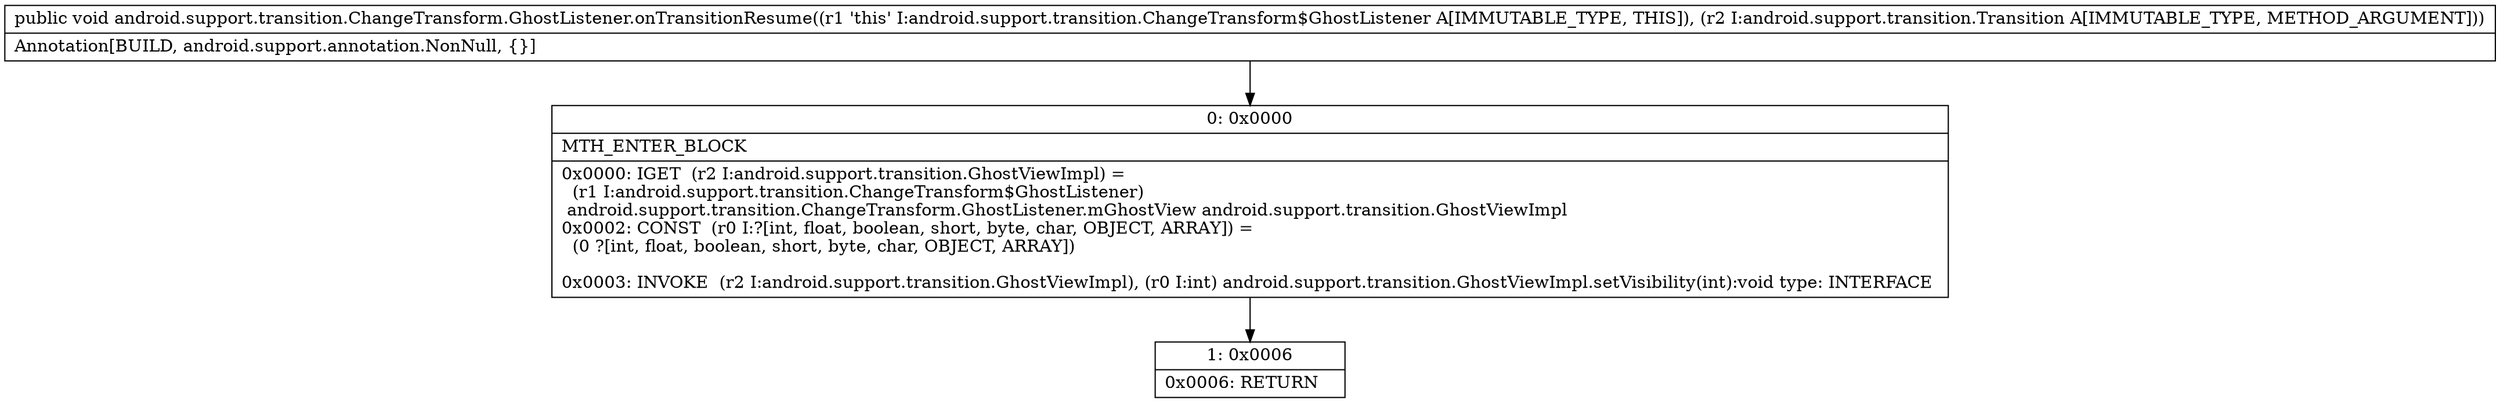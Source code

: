 digraph "CFG forandroid.support.transition.ChangeTransform.GhostListener.onTransitionResume(Landroid\/support\/transition\/Transition;)V" {
Node_0 [shape=record,label="{0\:\ 0x0000|MTH_ENTER_BLOCK\l|0x0000: IGET  (r2 I:android.support.transition.GhostViewImpl) = \l  (r1 I:android.support.transition.ChangeTransform$GhostListener)\l android.support.transition.ChangeTransform.GhostListener.mGhostView android.support.transition.GhostViewImpl \l0x0002: CONST  (r0 I:?[int, float, boolean, short, byte, char, OBJECT, ARRAY]) = \l  (0 ?[int, float, boolean, short, byte, char, OBJECT, ARRAY])\l \l0x0003: INVOKE  (r2 I:android.support.transition.GhostViewImpl), (r0 I:int) android.support.transition.GhostViewImpl.setVisibility(int):void type: INTERFACE \l}"];
Node_1 [shape=record,label="{1\:\ 0x0006|0x0006: RETURN   \l}"];
MethodNode[shape=record,label="{public void android.support.transition.ChangeTransform.GhostListener.onTransitionResume((r1 'this' I:android.support.transition.ChangeTransform$GhostListener A[IMMUTABLE_TYPE, THIS]), (r2 I:android.support.transition.Transition A[IMMUTABLE_TYPE, METHOD_ARGUMENT]))  | Annotation[BUILD, android.support.annotation.NonNull, \{\}]\l}"];
MethodNode -> Node_0;
Node_0 -> Node_1;
}

